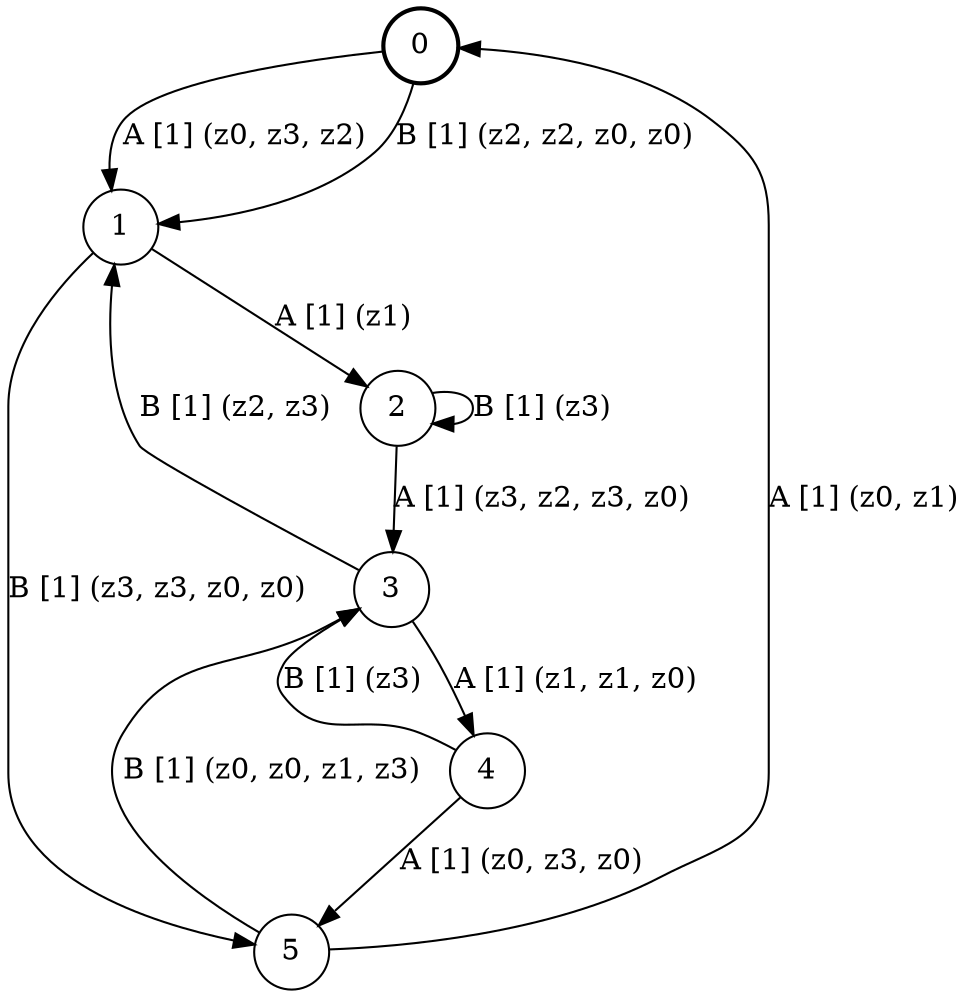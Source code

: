 # generated file, don't try to modify
# command: dot -Tpng <filename> > tree.png
digraph Automaton {
    node [shape = circle];
    0 [style = "bold"];
    0 -> 1 [label = "A [1] (z0, z3, z2) "];
    0 -> 1 [label = "B [1] (z2, z2, z0, z0) "];
    1 -> 2 [label = "A [1] (z1) "];
    1 -> 5 [label = "B [1] (z3, z3, z0, z0) "];
    2 -> 3 [label = "A [1] (z3, z2, z3, z0) "];
    2 -> 2 [label = "B [1] (z3) "];
    3 -> 4 [label = "A [1] (z1, z1, z0) "];
    3 -> 1 [label = "B [1] (z2, z3) "];
    4 -> 5 [label = "A [1] (z0, z3, z0) "];
    4 -> 3 [label = "B [1] (z3) "];
    5 -> 0 [label = "A [1] (z0, z1) "];
    5 -> 3 [label = "B [1] (z0, z0, z1, z3) "];
}
